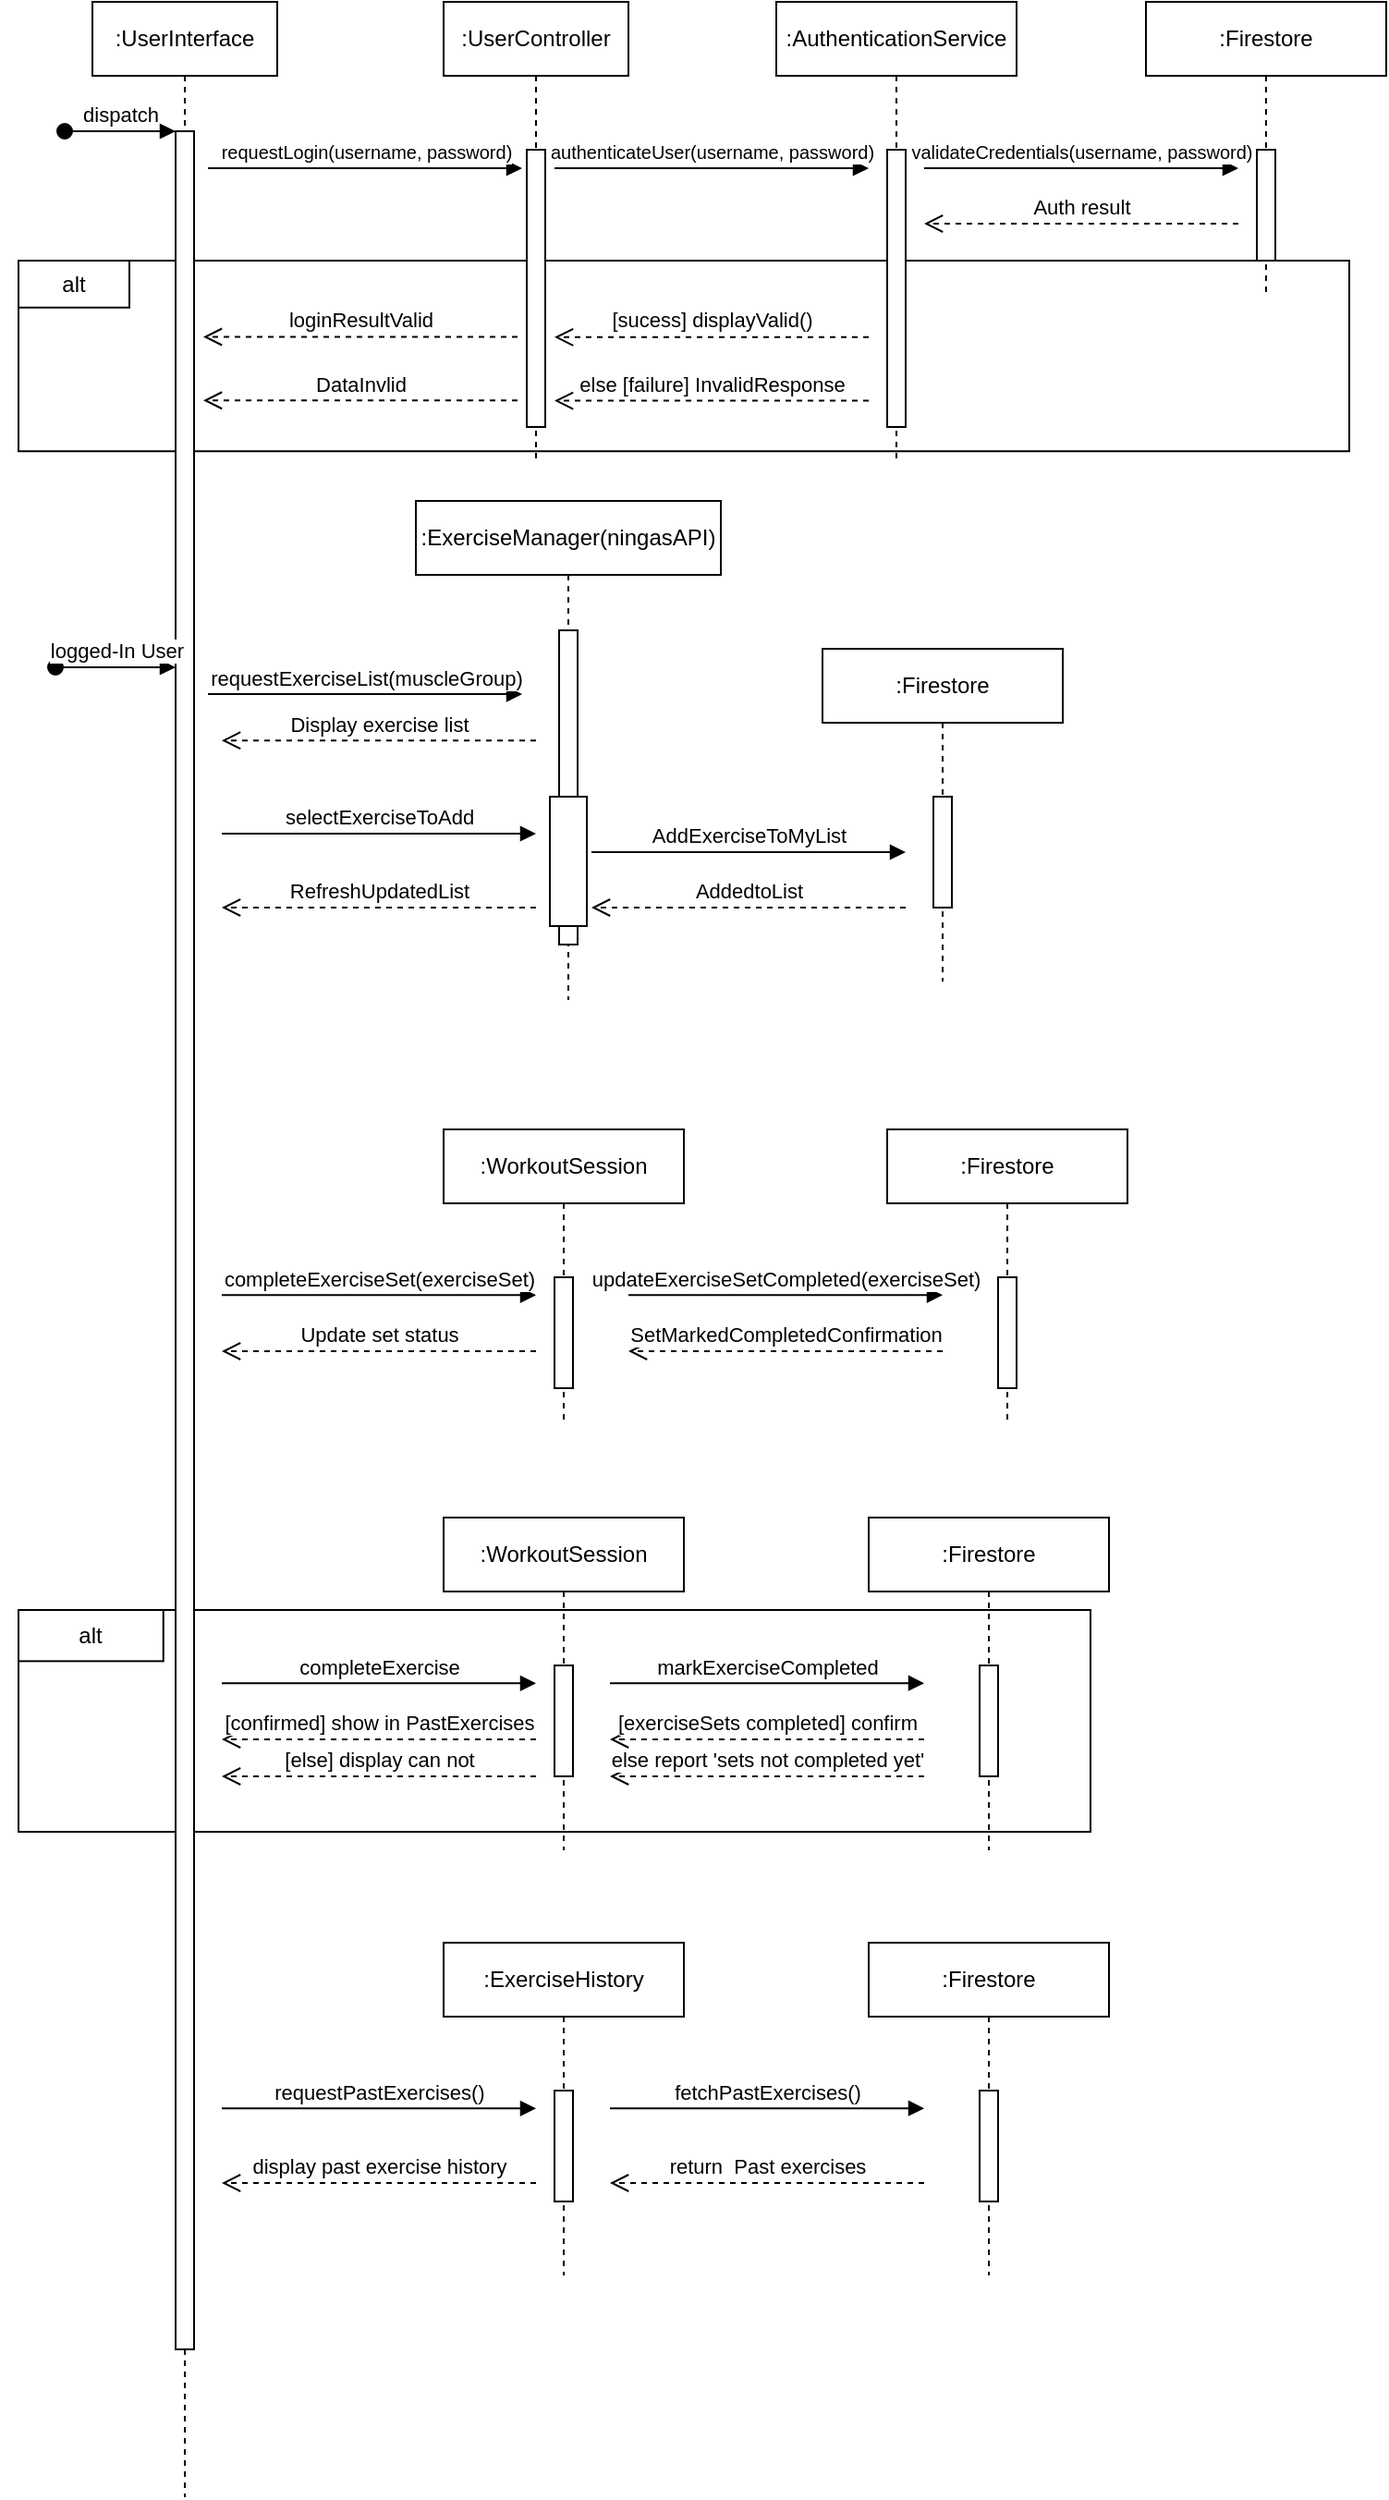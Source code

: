 <mxfile version="22.1.17" type="github">
  <diagram name="Page-1" id="2YBvvXClWsGukQMizWep">
    <mxGraphModel dx="1882" dy="418" grid="1" gridSize="10" guides="1" tooltips="1" connect="1" arrows="1" fold="1" page="1" pageScale="1" pageWidth="850" pageHeight="1100" math="0" shadow="0">
      <root>
        <mxCell id="0" />
        <mxCell id="1" parent="0" />
        <mxCell id="UFnlH9_2Dk02RJI0L27E-6" value="" style="group" vertex="1" connectable="0" parent="1">
          <mxGeometry x="-20" y="180" width="730" height="110" as="geometry" />
        </mxCell>
        <mxCell id="UFnlH9_2Dk02RJI0L27E-7" value="" style="rounded=0;whiteSpace=wrap;html=1;" vertex="1" parent="UFnlH9_2Dk02RJI0L27E-6">
          <mxGeometry x="10" width="720" height="103.125" as="geometry" />
        </mxCell>
        <mxCell id="UFnlH9_2Dk02RJI0L27E-8" value="alt" style="rounded=0;whiteSpace=wrap;html=1;" vertex="1" parent="UFnlH9_2Dk02RJI0L27E-6">
          <mxGeometry x="10" width="60" height="25.383" as="geometry" />
        </mxCell>
        <mxCell id="UFnlH9_2Dk02RJI0L27E-10" value="else [failure] InvalidResponse" style="html=1;verticalAlign=bottom;endArrow=open;dashed=1;endSize=8;edgeStyle=elbowEdgeStyle;elbow=vertical;curved=0;rounded=0;" edge="1" parent="UFnlH9_2Dk02RJI0L27E-6">
          <mxGeometry relative="1" as="geometry">
            <mxPoint x="300" y="75.797" as="targetPoint" />
            <Array as="points">
              <mxPoint x="395" y="75.797" />
            </Array>
            <mxPoint x="470" y="75.797" as="sourcePoint" />
          </mxGeometry>
        </mxCell>
        <mxCell id="UFnlH9_2Dk02RJI0L27E-11" value="&lt;div&gt;DataInvlid&lt;/div&gt;" style="html=1;verticalAlign=bottom;endArrow=open;dashed=1;endSize=8;edgeStyle=elbowEdgeStyle;elbow=vertical;curved=0;rounded=0;" edge="1" parent="UFnlH9_2Dk02RJI0L27E-6">
          <mxGeometry relative="1" as="geometry">
            <mxPoint x="110" y="75.625" as="targetPoint" />
            <Array as="points">
              <mxPoint x="205" y="75.625" />
            </Array>
            <mxPoint x="280" y="75.625" as="sourcePoint" />
          </mxGeometry>
        </mxCell>
        <mxCell id="527cDuZEy1gFCj21KnPe-10" value="&lt;div&gt;[sucess] displayValid()&lt;/div&gt;" style="html=1;verticalAlign=bottom;endArrow=open;dashed=1;endSize=8;edgeStyle=elbowEdgeStyle;elbow=vertical;curved=0;rounded=0;" parent="UFnlH9_2Dk02RJI0L27E-6" edge="1">
          <mxGeometry relative="1" as="geometry">
            <mxPoint x="300" y="41.422" as="targetPoint" />
            <Array as="points">
              <mxPoint x="395" y="41.422" />
            </Array>
            <mxPoint x="470" y="41.422" as="sourcePoint" />
          </mxGeometry>
        </mxCell>
        <mxCell id="527cDuZEy1gFCj21KnPe-11" value="&lt;div&gt;loginResultValid&lt;/div&gt;" style="html=1;verticalAlign=bottom;endArrow=open;dashed=1;endSize=8;edgeStyle=elbowEdgeStyle;elbow=vertical;curved=0;rounded=0;" parent="UFnlH9_2Dk02RJI0L27E-6" edge="1">
          <mxGeometry relative="1" as="geometry">
            <mxPoint x="110" y="41.25" as="targetPoint" />
            <Array as="points">
              <mxPoint x="205" y="41.25" />
            </Array>
            <mxPoint x="280" y="41.25" as="sourcePoint" />
          </mxGeometry>
        </mxCell>
        <mxCell id="UFnlH9_2Dk02RJI0L27E-5" value="" style="group" vertex="1" connectable="0" parent="1">
          <mxGeometry x="-10" y="910" width="580" height="120" as="geometry" />
        </mxCell>
        <mxCell id="UFnlH9_2Dk02RJI0L27E-3" value="" style="rounded=0;whiteSpace=wrap;html=1;" vertex="1" parent="UFnlH9_2Dk02RJI0L27E-5">
          <mxGeometry width="580" height="120" as="geometry" />
        </mxCell>
        <mxCell id="UFnlH9_2Dk02RJI0L27E-2" value="alt" style="rounded=0;whiteSpace=wrap;html=1;" vertex="1" parent="UFnlH9_2Dk02RJI0L27E-5">
          <mxGeometry width="78.378" height="27.692" as="geometry" />
        </mxCell>
        <mxCell id="aM9ryv3xv72pqoxQDRHE-1" value=":UserInterface" style="shape=umlLifeline;perimeter=lifelinePerimeter;whiteSpace=wrap;html=1;container=0;dropTarget=0;collapsible=0;recursiveResize=0;outlineConnect=0;portConstraint=eastwest;newEdgeStyle={&quot;edgeStyle&quot;:&quot;elbowEdgeStyle&quot;,&quot;elbow&quot;:&quot;vertical&quot;,&quot;curved&quot;:0,&quot;rounded&quot;:0};" parent="1" vertex="1">
          <mxGeometry x="30" y="40" width="100" height="1350" as="geometry" />
        </mxCell>
        <mxCell id="aM9ryv3xv72pqoxQDRHE-2" value="" style="html=1;points=[];perimeter=orthogonalPerimeter;outlineConnect=0;targetShapes=umlLifeline;portConstraint=eastwest;newEdgeStyle={&quot;edgeStyle&quot;:&quot;elbowEdgeStyle&quot;,&quot;elbow&quot;:&quot;vertical&quot;,&quot;curved&quot;:0,&quot;rounded&quot;:0};" parent="aM9ryv3xv72pqoxQDRHE-1" vertex="1">
          <mxGeometry x="45" y="70" width="10" height="1200" as="geometry" />
        </mxCell>
        <mxCell id="aM9ryv3xv72pqoxQDRHE-3" value="dispatch" style="html=1;verticalAlign=bottom;startArrow=oval;endArrow=block;startSize=8;edgeStyle=elbowEdgeStyle;elbow=vertical;curved=0;rounded=0;" parent="aM9ryv3xv72pqoxQDRHE-1" target="aM9ryv3xv72pqoxQDRHE-2" edge="1">
          <mxGeometry relative="1" as="geometry">
            <mxPoint x="-15" y="70" as="sourcePoint" />
          </mxGeometry>
        </mxCell>
        <mxCell id="aM9ryv3xv72pqoxQDRHE-5" value=":UserController" style="shape=umlLifeline;perimeter=lifelinePerimeter;whiteSpace=wrap;html=1;container=0;dropTarget=0;collapsible=0;recursiveResize=0;outlineConnect=0;portConstraint=eastwest;newEdgeStyle={&quot;edgeStyle&quot;:&quot;elbowEdgeStyle&quot;,&quot;elbow&quot;:&quot;vertical&quot;,&quot;curved&quot;:0,&quot;rounded&quot;:0};" parent="1" vertex="1">
          <mxGeometry x="220" y="40" width="100" height="250" as="geometry" />
        </mxCell>
        <mxCell id="aM9ryv3xv72pqoxQDRHE-6" value="" style="html=1;points=[];perimeter=orthogonalPerimeter;outlineConnect=0;targetShapes=umlLifeline;portConstraint=eastwest;newEdgeStyle={&quot;edgeStyle&quot;:&quot;elbowEdgeStyle&quot;,&quot;elbow&quot;:&quot;vertical&quot;,&quot;curved&quot;:0,&quot;rounded&quot;:0};" parent="aM9ryv3xv72pqoxQDRHE-5" vertex="1">
          <mxGeometry x="45" y="80" width="10" height="150" as="geometry" />
        </mxCell>
        <mxCell id="aM9ryv3xv72pqoxQDRHE-7" value="&lt;div&gt;&lt;font style=&quot;font-size: 10px;&quot;&gt;requestLogin(username, password)&lt;/font&gt;&lt;/div&gt;" style="html=1;verticalAlign=bottom;endArrow=block;edgeStyle=elbowEdgeStyle;elbow=vertical;curved=0;rounded=0;" parent="1" edge="1">
          <mxGeometry relative="1" as="geometry">
            <mxPoint x="92.5" y="130" as="sourcePoint" />
            <Array as="points">
              <mxPoint x="177.5" y="130" />
            </Array>
            <mxPoint x="262.5" y="130" as="targetPoint" />
          </mxGeometry>
        </mxCell>
        <mxCell id="527cDuZEy1gFCj21KnPe-1" value=":AuthenticationService" style="shape=umlLifeline;perimeter=lifelinePerimeter;whiteSpace=wrap;html=1;container=0;dropTarget=0;collapsible=0;recursiveResize=0;outlineConnect=0;portConstraint=eastwest;newEdgeStyle={&quot;edgeStyle&quot;:&quot;elbowEdgeStyle&quot;,&quot;elbow&quot;:&quot;vertical&quot;,&quot;curved&quot;:0,&quot;rounded&quot;:0};" parent="1" vertex="1">
          <mxGeometry x="400" y="40" width="130" height="250" as="geometry" />
        </mxCell>
        <mxCell id="527cDuZEy1gFCj21KnPe-2" value="" style="html=1;points=[];perimeter=orthogonalPerimeter;outlineConnect=0;targetShapes=umlLifeline;portConstraint=eastwest;newEdgeStyle={&quot;edgeStyle&quot;:&quot;elbowEdgeStyle&quot;,&quot;elbow&quot;:&quot;vertical&quot;,&quot;curved&quot;:0,&quot;rounded&quot;:0};" parent="527cDuZEy1gFCj21KnPe-1" vertex="1">
          <mxGeometry x="60" y="80" width="10" height="150" as="geometry" />
        </mxCell>
        <mxCell id="527cDuZEy1gFCj21KnPe-3" value=":Firestore" style="shape=umlLifeline;perimeter=lifelinePerimeter;whiteSpace=wrap;html=1;container=0;dropTarget=0;collapsible=0;recursiveResize=0;outlineConnect=0;portConstraint=eastwest;newEdgeStyle={&quot;edgeStyle&quot;:&quot;elbowEdgeStyle&quot;,&quot;elbow&quot;:&quot;vertical&quot;,&quot;curved&quot;:0,&quot;rounded&quot;:0};" parent="1" vertex="1">
          <mxGeometry x="600" y="40" width="130" height="160" as="geometry" />
        </mxCell>
        <mxCell id="527cDuZEy1gFCj21KnPe-4" value="" style="html=1;points=[];perimeter=orthogonalPerimeter;outlineConnect=0;targetShapes=umlLifeline;portConstraint=eastwest;newEdgeStyle={&quot;edgeStyle&quot;:&quot;elbowEdgeStyle&quot;,&quot;elbow&quot;:&quot;vertical&quot;,&quot;curved&quot;:0,&quot;rounded&quot;:0};" parent="527cDuZEy1gFCj21KnPe-3" vertex="1">
          <mxGeometry x="60" y="80" width="10" height="60" as="geometry" />
        </mxCell>
        <mxCell id="527cDuZEy1gFCj21KnPe-8" value="&lt;div&gt;&lt;font style=&quot;font-size: 10px;&quot;&gt;authenticateUser(username, password)&lt;/font&gt;&lt;/div&gt;" style="html=1;verticalAlign=bottom;endArrow=block;edgeStyle=elbowEdgeStyle;elbow=vertical;curved=0;rounded=0;" parent="1" edge="1">
          <mxGeometry relative="1" as="geometry">
            <mxPoint x="280" y="130" as="sourcePoint" />
            <Array as="points">
              <mxPoint x="365" y="130" />
            </Array>
            <mxPoint x="450" y="130" as="targetPoint" />
          </mxGeometry>
        </mxCell>
        <mxCell id="527cDuZEy1gFCj21KnPe-9" value="&lt;div&gt;&lt;font style=&quot;font-size: 10px;&quot;&gt;validateCredentials(username, password)&lt;/font&gt;&lt;/div&gt;" style="html=1;verticalAlign=bottom;endArrow=block;edgeStyle=elbowEdgeStyle;elbow=vertical;curved=0;rounded=0;" parent="1" edge="1">
          <mxGeometry relative="1" as="geometry">
            <mxPoint x="480" y="130" as="sourcePoint" />
            <Array as="points">
              <mxPoint x="565" y="130" />
            </Array>
            <mxPoint x="650" y="130" as="targetPoint" />
            <mxPoint as="offset" />
          </mxGeometry>
        </mxCell>
        <mxCell id="527cDuZEy1gFCj21KnPe-12" value=":ExerciseManager(ningasAPI)" style="shape=umlLifeline;perimeter=lifelinePerimeter;whiteSpace=wrap;html=1;container=0;dropTarget=0;collapsible=0;recursiveResize=0;outlineConnect=0;portConstraint=eastwest;newEdgeStyle={&quot;edgeStyle&quot;:&quot;elbowEdgeStyle&quot;,&quot;elbow&quot;:&quot;vertical&quot;,&quot;curved&quot;:0,&quot;rounded&quot;:0};" parent="1" vertex="1">
          <mxGeometry x="205" y="310" width="165" height="270" as="geometry" />
        </mxCell>
        <mxCell id="527cDuZEy1gFCj21KnPe-13" value="" style="html=1;points=[];perimeter=orthogonalPerimeter;outlineConnect=0;targetShapes=umlLifeline;portConstraint=eastwest;newEdgeStyle={&quot;edgeStyle&quot;:&quot;elbowEdgeStyle&quot;,&quot;elbow&quot;:&quot;vertical&quot;,&quot;curved&quot;:0,&quot;rounded&quot;:0};" parent="527cDuZEy1gFCj21KnPe-12" vertex="1">
          <mxGeometry x="77.5" y="70" width="10" height="170" as="geometry" />
        </mxCell>
        <mxCell id="527cDuZEy1gFCj21KnPe-21" value="" style="html=1;points=[];perimeter=orthogonalPerimeter;outlineConnect=0;targetShapes=umlLifeline;portConstraint=eastwest;newEdgeStyle={&quot;edgeStyle&quot;:&quot;elbowEdgeStyle&quot;,&quot;elbow&quot;:&quot;vertical&quot;,&quot;curved&quot;:0,&quot;rounded&quot;:0};" parent="527cDuZEy1gFCj21KnPe-12" vertex="1">
          <mxGeometry x="72.5" y="160" width="20" height="70" as="geometry" />
        </mxCell>
        <mxCell id="527cDuZEy1gFCj21KnPe-14" value="&lt;div&gt;requestExerciseList(muscleGroup)&lt;/div&gt;" style="html=1;verticalAlign=bottom;endArrow=block;edgeStyle=elbowEdgeStyle;elbow=vertical;curved=0;rounded=0;" parent="1" edge="1">
          <mxGeometry relative="1" as="geometry">
            <mxPoint x="92.5" y="414.52" as="sourcePoint" />
            <Array as="points">
              <mxPoint x="177.5" y="414.52" />
            </Array>
            <mxPoint x="262.5" y="414.52" as="targetPoint" />
          </mxGeometry>
        </mxCell>
        <mxCell id="527cDuZEy1gFCj21KnPe-20" value="&lt;div&gt;Display exercise list&lt;/div&gt;" style="html=1;verticalAlign=bottom;endArrow=open;dashed=1;endSize=8;edgeStyle=elbowEdgeStyle;elbow=vertical;curved=0;rounded=0;" parent="1" edge="1">
          <mxGeometry relative="1" as="geometry">
            <mxPoint x="100" y="439.6" as="targetPoint" />
            <Array as="points">
              <mxPoint x="195" y="439.6" />
            </Array>
            <mxPoint x="270" y="439.6" as="sourcePoint" />
          </mxGeometry>
        </mxCell>
        <mxCell id="527cDuZEy1gFCj21KnPe-22" value="&lt;div&gt;selectExerciseToAdd&lt;/div&gt;" style="html=1;verticalAlign=bottom;endArrow=block;edgeStyle=elbowEdgeStyle;elbow=vertical;curved=0;rounded=0;" parent="1" edge="1">
          <mxGeometry relative="1" as="geometry">
            <mxPoint x="100" y="490" as="sourcePoint" />
            <Array as="points">
              <mxPoint x="185" y="490" />
            </Array>
            <mxPoint x="270" y="490" as="targetPoint" />
          </mxGeometry>
        </mxCell>
        <mxCell id="527cDuZEy1gFCj21KnPe-23" value=":Firestore" style="shape=umlLifeline;perimeter=lifelinePerimeter;whiteSpace=wrap;html=1;container=0;dropTarget=0;collapsible=0;recursiveResize=0;outlineConnect=0;portConstraint=eastwest;newEdgeStyle={&quot;edgeStyle&quot;:&quot;elbowEdgeStyle&quot;,&quot;elbow&quot;:&quot;vertical&quot;,&quot;curved&quot;:0,&quot;rounded&quot;:0};" parent="1" vertex="1">
          <mxGeometry x="425" y="390" width="130" height="180" as="geometry" />
        </mxCell>
        <mxCell id="527cDuZEy1gFCj21KnPe-24" value="" style="html=1;points=[];perimeter=orthogonalPerimeter;outlineConnect=0;targetShapes=umlLifeline;portConstraint=eastwest;newEdgeStyle={&quot;edgeStyle&quot;:&quot;elbowEdgeStyle&quot;,&quot;elbow&quot;:&quot;vertical&quot;,&quot;curved&quot;:0,&quot;rounded&quot;:0};" parent="527cDuZEy1gFCj21KnPe-23" vertex="1">
          <mxGeometry x="60" y="80" width="10" height="60" as="geometry" />
        </mxCell>
        <mxCell id="527cDuZEy1gFCj21KnPe-25" value="&lt;div&gt;AddExerciseToMyList&lt;/div&gt;" style="html=1;verticalAlign=bottom;endArrow=block;edgeStyle=elbowEdgeStyle;elbow=vertical;curved=0;rounded=0;" parent="1" edge="1">
          <mxGeometry relative="1" as="geometry">
            <mxPoint x="300" y="500" as="sourcePoint" />
            <Array as="points">
              <mxPoint x="385" y="500" />
            </Array>
            <mxPoint x="470" y="500" as="targetPoint" />
          </mxGeometry>
        </mxCell>
        <mxCell id="527cDuZEy1gFCj21KnPe-26" value=":WorkoutSession" style="shape=umlLifeline;perimeter=lifelinePerimeter;whiteSpace=wrap;html=1;container=0;dropTarget=0;collapsible=0;recursiveResize=0;outlineConnect=0;portConstraint=eastwest;newEdgeStyle={&quot;edgeStyle&quot;:&quot;elbowEdgeStyle&quot;,&quot;elbow&quot;:&quot;vertical&quot;,&quot;curved&quot;:0,&quot;rounded&quot;:0};" parent="1" vertex="1">
          <mxGeometry x="220" y="650" width="130" height="160" as="geometry" />
        </mxCell>
        <mxCell id="527cDuZEy1gFCj21KnPe-27" value="" style="html=1;points=[];perimeter=orthogonalPerimeter;outlineConnect=0;targetShapes=umlLifeline;portConstraint=eastwest;newEdgeStyle={&quot;edgeStyle&quot;:&quot;elbowEdgeStyle&quot;,&quot;elbow&quot;:&quot;vertical&quot;,&quot;curved&quot;:0,&quot;rounded&quot;:0};" parent="527cDuZEy1gFCj21KnPe-26" vertex="1">
          <mxGeometry x="60" y="80" width="10" height="60" as="geometry" />
        </mxCell>
        <mxCell id="527cDuZEy1gFCj21KnPe-28" value="&lt;div&gt;completeExerciseSet(exerciseSet)&lt;/div&gt;" style="html=1;verticalAlign=bottom;endArrow=block;edgeStyle=elbowEdgeStyle;elbow=vertical;curved=0;rounded=0;" parent="1" edge="1">
          <mxGeometry relative="1" as="geometry">
            <mxPoint x="100" y="739.67" as="sourcePoint" />
            <Array as="points">
              <mxPoint x="185" y="739.67" />
            </Array>
            <mxPoint x="270" y="739.67" as="targetPoint" />
            <mxPoint as="offset" />
          </mxGeometry>
        </mxCell>
        <mxCell id="527cDuZEy1gFCj21KnPe-29" value="&lt;div&gt;updateExerciseSetCompleted(exerciseSet)&lt;/div&gt;" style="html=1;verticalAlign=bottom;endArrow=block;edgeStyle=elbowEdgeStyle;elbow=vertical;curved=0;rounded=0;" parent="1" edge="1">
          <mxGeometry relative="1" as="geometry">
            <mxPoint x="320" y="739.66" as="sourcePoint" />
            <Array as="points">
              <mxPoint x="405" y="739.66" />
            </Array>
            <mxPoint x="490" y="739.66" as="targetPoint" />
            <mxPoint as="offset" />
          </mxGeometry>
        </mxCell>
        <mxCell id="527cDuZEy1gFCj21KnPe-30" value=":Firestore" style="shape=umlLifeline;perimeter=lifelinePerimeter;whiteSpace=wrap;html=1;container=0;dropTarget=0;collapsible=0;recursiveResize=0;outlineConnect=0;portConstraint=eastwest;newEdgeStyle={&quot;edgeStyle&quot;:&quot;elbowEdgeStyle&quot;,&quot;elbow&quot;:&quot;vertical&quot;,&quot;curved&quot;:0,&quot;rounded&quot;:0};" parent="1" vertex="1">
          <mxGeometry x="460" y="650" width="130" height="160" as="geometry" />
        </mxCell>
        <mxCell id="527cDuZEy1gFCj21KnPe-31" value="" style="html=1;points=[];perimeter=orthogonalPerimeter;outlineConnect=0;targetShapes=umlLifeline;portConstraint=eastwest;newEdgeStyle={&quot;edgeStyle&quot;:&quot;elbowEdgeStyle&quot;,&quot;elbow&quot;:&quot;vertical&quot;,&quot;curved&quot;:0,&quot;rounded&quot;:0};" parent="527cDuZEy1gFCj21KnPe-30" vertex="1">
          <mxGeometry x="60" y="80" width="10" height="60" as="geometry" />
        </mxCell>
        <mxCell id="527cDuZEy1gFCj21KnPe-33" value="&lt;div&gt;AddedtoList&lt;/div&gt;" style="html=1;verticalAlign=bottom;endArrow=open;dashed=1;endSize=8;edgeStyle=elbowEdgeStyle;elbow=vertical;curved=0;rounded=0;" parent="1" edge="1">
          <mxGeometry relative="1" as="geometry">
            <mxPoint x="300" y="530" as="targetPoint" />
            <Array as="points">
              <mxPoint x="395" y="530" />
            </Array>
            <mxPoint x="470" y="530" as="sourcePoint" />
          </mxGeometry>
        </mxCell>
        <mxCell id="527cDuZEy1gFCj21KnPe-34" value="&lt;div&gt;RefreshUpdatedList&lt;/div&gt;" style="html=1;verticalAlign=bottom;endArrow=open;dashed=1;endSize=8;edgeStyle=elbowEdgeStyle;elbow=vertical;curved=0;rounded=0;" parent="1" edge="1">
          <mxGeometry relative="1" as="geometry">
            <mxPoint x="100" y="530" as="targetPoint" />
            <Array as="points">
              <mxPoint x="195" y="530" />
            </Array>
            <mxPoint x="270" y="530" as="sourcePoint" />
          </mxGeometry>
        </mxCell>
        <mxCell id="527cDuZEy1gFCj21KnPe-35" value="&lt;div&gt;SetMarkedCompletedConfirmation&lt;/div&gt;" style="html=1;verticalAlign=bottom;endArrow=open;dashed=1;endSize=8;edgeStyle=elbowEdgeStyle;elbow=vertical;curved=0;rounded=0;" parent="1" edge="1">
          <mxGeometry relative="1" as="geometry">
            <mxPoint x="320" y="770" as="targetPoint" />
            <Array as="points">
              <mxPoint x="415" y="770" />
            </Array>
            <mxPoint x="490" y="770" as="sourcePoint" />
          </mxGeometry>
        </mxCell>
        <mxCell id="527cDuZEy1gFCj21KnPe-36" value="&lt;div&gt;Update set status&lt;/div&gt;" style="html=1;verticalAlign=bottom;endArrow=open;dashed=1;endSize=8;edgeStyle=elbowEdgeStyle;elbow=vertical;curved=0;rounded=0;" parent="1" edge="1">
          <mxGeometry relative="1" as="geometry">
            <mxPoint x="100" y="770" as="targetPoint" />
            <Array as="points">
              <mxPoint x="195" y="770" />
            </Array>
            <mxPoint x="270" y="770" as="sourcePoint" />
          </mxGeometry>
        </mxCell>
        <mxCell id="527cDuZEy1gFCj21KnPe-37" value=":WorkoutSession" style="shape=umlLifeline;perimeter=lifelinePerimeter;whiteSpace=wrap;html=1;container=0;dropTarget=0;collapsible=0;recursiveResize=0;outlineConnect=0;portConstraint=eastwest;newEdgeStyle={&quot;edgeStyle&quot;:&quot;elbowEdgeStyle&quot;,&quot;elbow&quot;:&quot;vertical&quot;,&quot;curved&quot;:0,&quot;rounded&quot;:0};" parent="1" vertex="1">
          <mxGeometry x="220" y="860" width="130" height="180" as="geometry" />
        </mxCell>
        <mxCell id="527cDuZEy1gFCj21KnPe-38" value="" style="html=1;points=[];perimeter=orthogonalPerimeter;outlineConnect=0;targetShapes=umlLifeline;portConstraint=eastwest;newEdgeStyle={&quot;edgeStyle&quot;:&quot;elbowEdgeStyle&quot;,&quot;elbow&quot;:&quot;vertical&quot;,&quot;curved&quot;:0,&quot;rounded&quot;:0};" parent="527cDuZEy1gFCj21KnPe-37" vertex="1">
          <mxGeometry x="60" y="80" width="10" height="60" as="geometry" />
        </mxCell>
        <mxCell id="527cDuZEy1gFCj21KnPe-39" value="&lt;div&gt;completeExercise&lt;/div&gt;" style="html=1;verticalAlign=bottom;endArrow=block;edgeStyle=elbowEdgeStyle;elbow=vertical;curved=0;rounded=0;" parent="1" edge="1">
          <mxGeometry relative="1" as="geometry">
            <mxPoint x="100" y="949.67" as="sourcePoint" />
            <Array as="points">
              <mxPoint x="185" y="949.67" />
            </Array>
            <mxPoint x="270" y="949.67" as="targetPoint" />
            <mxPoint as="offset" />
          </mxGeometry>
        </mxCell>
        <mxCell id="527cDuZEy1gFCj21KnPe-40" value="markExerciseCompleted" style="html=1;verticalAlign=bottom;endArrow=block;edgeStyle=elbowEdgeStyle;elbow=vertical;curved=0;rounded=0;" parent="1" edge="1">
          <mxGeometry relative="1" as="geometry">
            <mxPoint x="310" y="949.62" as="sourcePoint" />
            <Array as="points">
              <mxPoint x="395" y="949.62" />
            </Array>
            <mxPoint x="480" y="949.62" as="targetPoint" />
            <mxPoint as="offset" />
          </mxGeometry>
        </mxCell>
        <mxCell id="527cDuZEy1gFCj21KnPe-41" value=":Firestore" style="shape=umlLifeline;perimeter=lifelinePerimeter;whiteSpace=wrap;html=1;container=0;dropTarget=0;collapsible=0;recursiveResize=0;outlineConnect=0;portConstraint=eastwest;newEdgeStyle={&quot;edgeStyle&quot;:&quot;elbowEdgeStyle&quot;,&quot;elbow&quot;:&quot;vertical&quot;,&quot;curved&quot;:0,&quot;rounded&quot;:0};" parent="1" vertex="1">
          <mxGeometry x="450" y="860" width="130" height="180" as="geometry" />
        </mxCell>
        <mxCell id="527cDuZEy1gFCj21KnPe-42" value="" style="html=1;points=[];perimeter=orthogonalPerimeter;outlineConnect=0;targetShapes=umlLifeline;portConstraint=eastwest;newEdgeStyle={&quot;edgeStyle&quot;:&quot;elbowEdgeStyle&quot;,&quot;elbow&quot;:&quot;vertical&quot;,&quot;curved&quot;:0,&quot;rounded&quot;:0};" parent="527cDuZEy1gFCj21KnPe-41" vertex="1">
          <mxGeometry x="60" y="80" width="10" height="60" as="geometry" />
        </mxCell>
        <mxCell id="527cDuZEy1gFCj21KnPe-43" value="&lt;div&gt;else report &#39;sets not completed yet&#39;&lt;/div&gt;" style="html=1;verticalAlign=bottom;endArrow=open;dashed=1;endSize=8;edgeStyle=elbowEdgeStyle;elbow=vertical;curved=0;rounded=0;" parent="1" edge="1">
          <mxGeometry relative="1" as="geometry">
            <mxPoint x="310" y="1000" as="targetPoint" />
            <Array as="points">
              <mxPoint x="405" y="1000" />
            </Array>
            <mxPoint x="480" y="1000" as="sourcePoint" />
          </mxGeometry>
        </mxCell>
        <mxCell id="527cDuZEy1gFCj21KnPe-44" value="&lt;div&gt;[confirmed] show in PastExercises&lt;/div&gt;" style="html=1;verticalAlign=bottom;endArrow=open;dashed=1;endSize=8;edgeStyle=elbowEdgeStyle;elbow=vertical;curved=0;rounded=0;" parent="1" edge="1">
          <mxGeometry relative="1" as="geometry">
            <mxPoint x="100" y="980" as="targetPoint" />
            <Array as="points">
              <mxPoint x="195" y="980" />
            </Array>
            <mxPoint x="270" y="980" as="sourcePoint" />
          </mxGeometry>
        </mxCell>
        <mxCell id="527cDuZEy1gFCj21KnPe-45" value="[exerciseSets completed] confirm" style="html=1;verticalAlign=bottom;endArrow=open;dashed=1;endSize=8;edgeStyle=elbowEdgeStyle;elbow=vertical;curved=0;rounded=0;" parent="1" edge="1">
          <mxGeometry relative="1" as="geometry">
            <mxPoint x="310" y="980" as="targetPoint" />
            <Array as="points">
              <mxPoint x="405" y="980" />
            </Array>
            <mxPoint x="480" y="980" as="sourcePoint" />
          </mxGeometry>
        </mxCell>
        <mxCell id="527cDuZEy1gFCj21KnPe-46" value="logged-In User" style="html=1;verticalAlign=bottom;startArrow=oval;endArrow=block;startSize=8;edgeStyle=elbowEdgeStyle;elbow=vertical;curved=0;rounded=0;" parent="1" edge="1">
          <mxGeometry relative="1" as="geometry">
            <mxPoint x="10" y="400" as="sourcePoint" />
            <mxPoint x="75" y="400" as="targetPoint" />
          </mxGeometry>
        </mxCell>
        <mxCell id="527cDuZEy1gFCj21KnPe-47" value="&lt;div&gt;[else] display can not&lt;/div&gt;" style="html=1;verticalAlign=bottom;endArrow=open;dashed=1;endSize=8;edgeStyle=elbowEdgeStyle;elbow=vertical;curved=0;rounded=0;" parent="1" edge="1">
          <mxGeometry relative="1" as="geometry">
            <mxPoint x="100" y="1000" as="targetPoint" />
            <Array as="points">
              <mxPoint x="195" y="1000" />
            </Array>
            <mxPoint x="270" y="1000" as="sourcePoint" />
          </mxGeometry>
        </mxCell>
        <mxCell id="527cDuZEy1gFCj21KnPe-48" value=":ExerciseHistory" style="shape=umlLifeline;perimeter=lifelinePerimeter;whiteSpace=wrap;html=1;container=0;dropTarget=0;collapsible=0;recursiveResize=0;outlineConnect=0;portConstraint=eastwest;newEdgeStyle={&quot;edgeStyle&quot;:&quot;elbowEdgeStyle&quot;,&quot;elbow&quot;:&quot;vertical&quot;,&quot;curved&quot;:0,&quot;rounded&quot;:0};" parent="1" vertex="1">
          <mxGeometry x="220" y="1090" width="130" height="180" as="geometry" />
        </mxCell>
        <mxCell id="527cDuZEy1gFCj21KnPe-49" value="" style="html=1;points=[];perimeter=orthogonalPerimeter;outlineConnect=0;targetShapes=umlLifeline;portConstraint=eastwest;newEdgeStyle={&quot;edgeStyle&quot;:&quot;elbowEdgeStyle&quot;,&quot;elbow&quot;:&quot;vertical&quot;,&quot;curved&quot;:0,&quot;rounded&quot;:0};" parent="527cDuZEy1gFCj21KnPe-48" vertex="1">
          <mxGeometry x="60" y="80" width="10" height="60" as="geometry" />
        </mxCell>
        <mxCell id="527cDuZEy1gFCj21KnPe-50" value="&lt;div&gt;requestPastExercises()&lt;/div&gt;" style="html=1;verticalAlign=bottom;endArrow=block;edgeStyle=elbowEdgeStyle;elbow=vertical;curved=0;rounded=0;" parent="1" edge="1">
          <mxGeometry relative="1" as="geometry">
            <mxPoint x="100" y="1179.67" as="sourcePoint" />
            <Array as="points">
              <mxPoint x="185" y="1179.67" />
            </Array>
            <mxPoint x="270" y="1179.67" as="targetPoint" />
            <mxPoint as="offset" />
          </mxGeometry>
        </mxCell>
        <mxCell id="527cDuZEy1gFCj21KnPe-51" value="&lt;div&gt;fetchPastExercises()&lt;/div&gt;" style="html=1;verticalAlign=bottom;endArrow=block;edgeStyle=elbowEdgeStyle;elbow=vertical;curved=0;rounded=0;" parent="1" edge="1">
          <mxGeometry relative="1" as="geometry">
            <mxPoint x="310" y="1179.62" as="sourcePoint" />
            <Array as="points">
              <mxPoint x="395" y="1179.62" />
            </Array>
            <mxPoint x="480" y="1179.62" as="targetPoint" />
            <mxPoint as="offset" />
          </mxGeometry>
        </mxCell>
        <mxCell id="527cDuZEy1gFCj21KnPe-52" value=":Firestore" style="shape=umlLifeline;perimeter=lifelinePerimeter;whiteSpace=wrap;html=1;container=0;dropTarget=0;collapsible=0;recursiveResize=0;outlineConnect=0;portConstraint=eastwest;newEdgeStyle={&quot;edgeStyle&quot;:&quot;elbowEdgeStyle&quot;,&quot;elbow&quot;:&quot;vertical&quot;,&quot;curved&quot;:0,&quot;rounded&quot;:0};" parent="1" vertex="1">
          <mxGeometry x="450" y="1090" width="130" height="180" as="geometry" />
        </mxCell>
        <mxCell id="527cDuZEy1gFCj21KnPe-53" value="" style="html=1;points=[];perimeter=orthogonalPerimeter;outlineConnect=0;targetShapes=umlLifeline;portConstraint=eastwest;newEdgeStyle={&quot;edgeStyle&quot;:&quot;elbowEdgeStyle&quot;,&quot;elbow&quot;:&quot;vertical&quot;,&quot;curved&quot;:0,&quot;rounded&quot;:0};" parent="527cDuZEy1gFCj21KnPe-52" vertex="1">
          <mxGeometry x="60" y="80" width="10" height="60" as="geometry" />
        </mxCell>
        <mxCell id="527cDuZEy1gFCj21KnPe-54" value="&lt;div&gt;return&amp;nbsp; Past exercises&lt;/div&gt;" style="html=1;verticalAlign=bottom;endArrow=open;dashed=1;endSize=8;edgeStyle=elbowEdgeStyle;elbow=vertical;curved=0;rounded=0;" parent="1" edge="1">
          <mxGeometry relative="1" as="geometry">
            <mxPoint x="310" y="1220" as="targetPoint" />
            <Array as="points">
              <mxPoint x="405" y="1220" />
            </Array>
            <mxPoint x="480" y="1220" as="sourcePoint" />
          </mxGeometry>
        </mxCell>
        <mxCell id="527cDuZEy1gFCj21KnPe-55" value="&lt;div&gt;display past exercise history&lt;/div&gt;" style="html=1;verticalAlign=bottom;endArrow=open;dashed=1;endSize=8;edgeStyle=elbowEdgeStyle;elbow=vertical;curved=0;rounded=0;" parent="1" edge="1">
          <mxGeometry relative="1" as="geometry">
            <mxPoint x="100" y="1220" as="targetPoint" />
            <Array as="points">
              <mxPoint x="195" y="1220" />
            </Array>
            <mxPoint x="270" y="1220" as="sourcePoint" />
          </mxGeometry>
        </mxCell>
        <mxCell id="aM9ryv3xv72pqoxQDRHE-8" value="&lt;div&gt;Auth result&lt;/div&gt;" style="html=1;verticalAlign=bottom;endArrow=open;dashed=1;endSize=8;edgeStyle=elbowEdgeStyle;elbow=vertical;curved=0;rounded=0;" parent="1" edge="1">
          <mxGeometry relative="1" as="geometry">
            <mxPoint x="480" y="160" as="targetPoint" />
            <Array as="points">
              <mxPoint x="575" y="160" />
            </Array>
            <mxPoint x="650" y="160" as="sourcePoint" />
          </mxGeometry>
        </mxCell>
      </root>
    </mxGraphModel>
  </diagram>
</mxfile>
